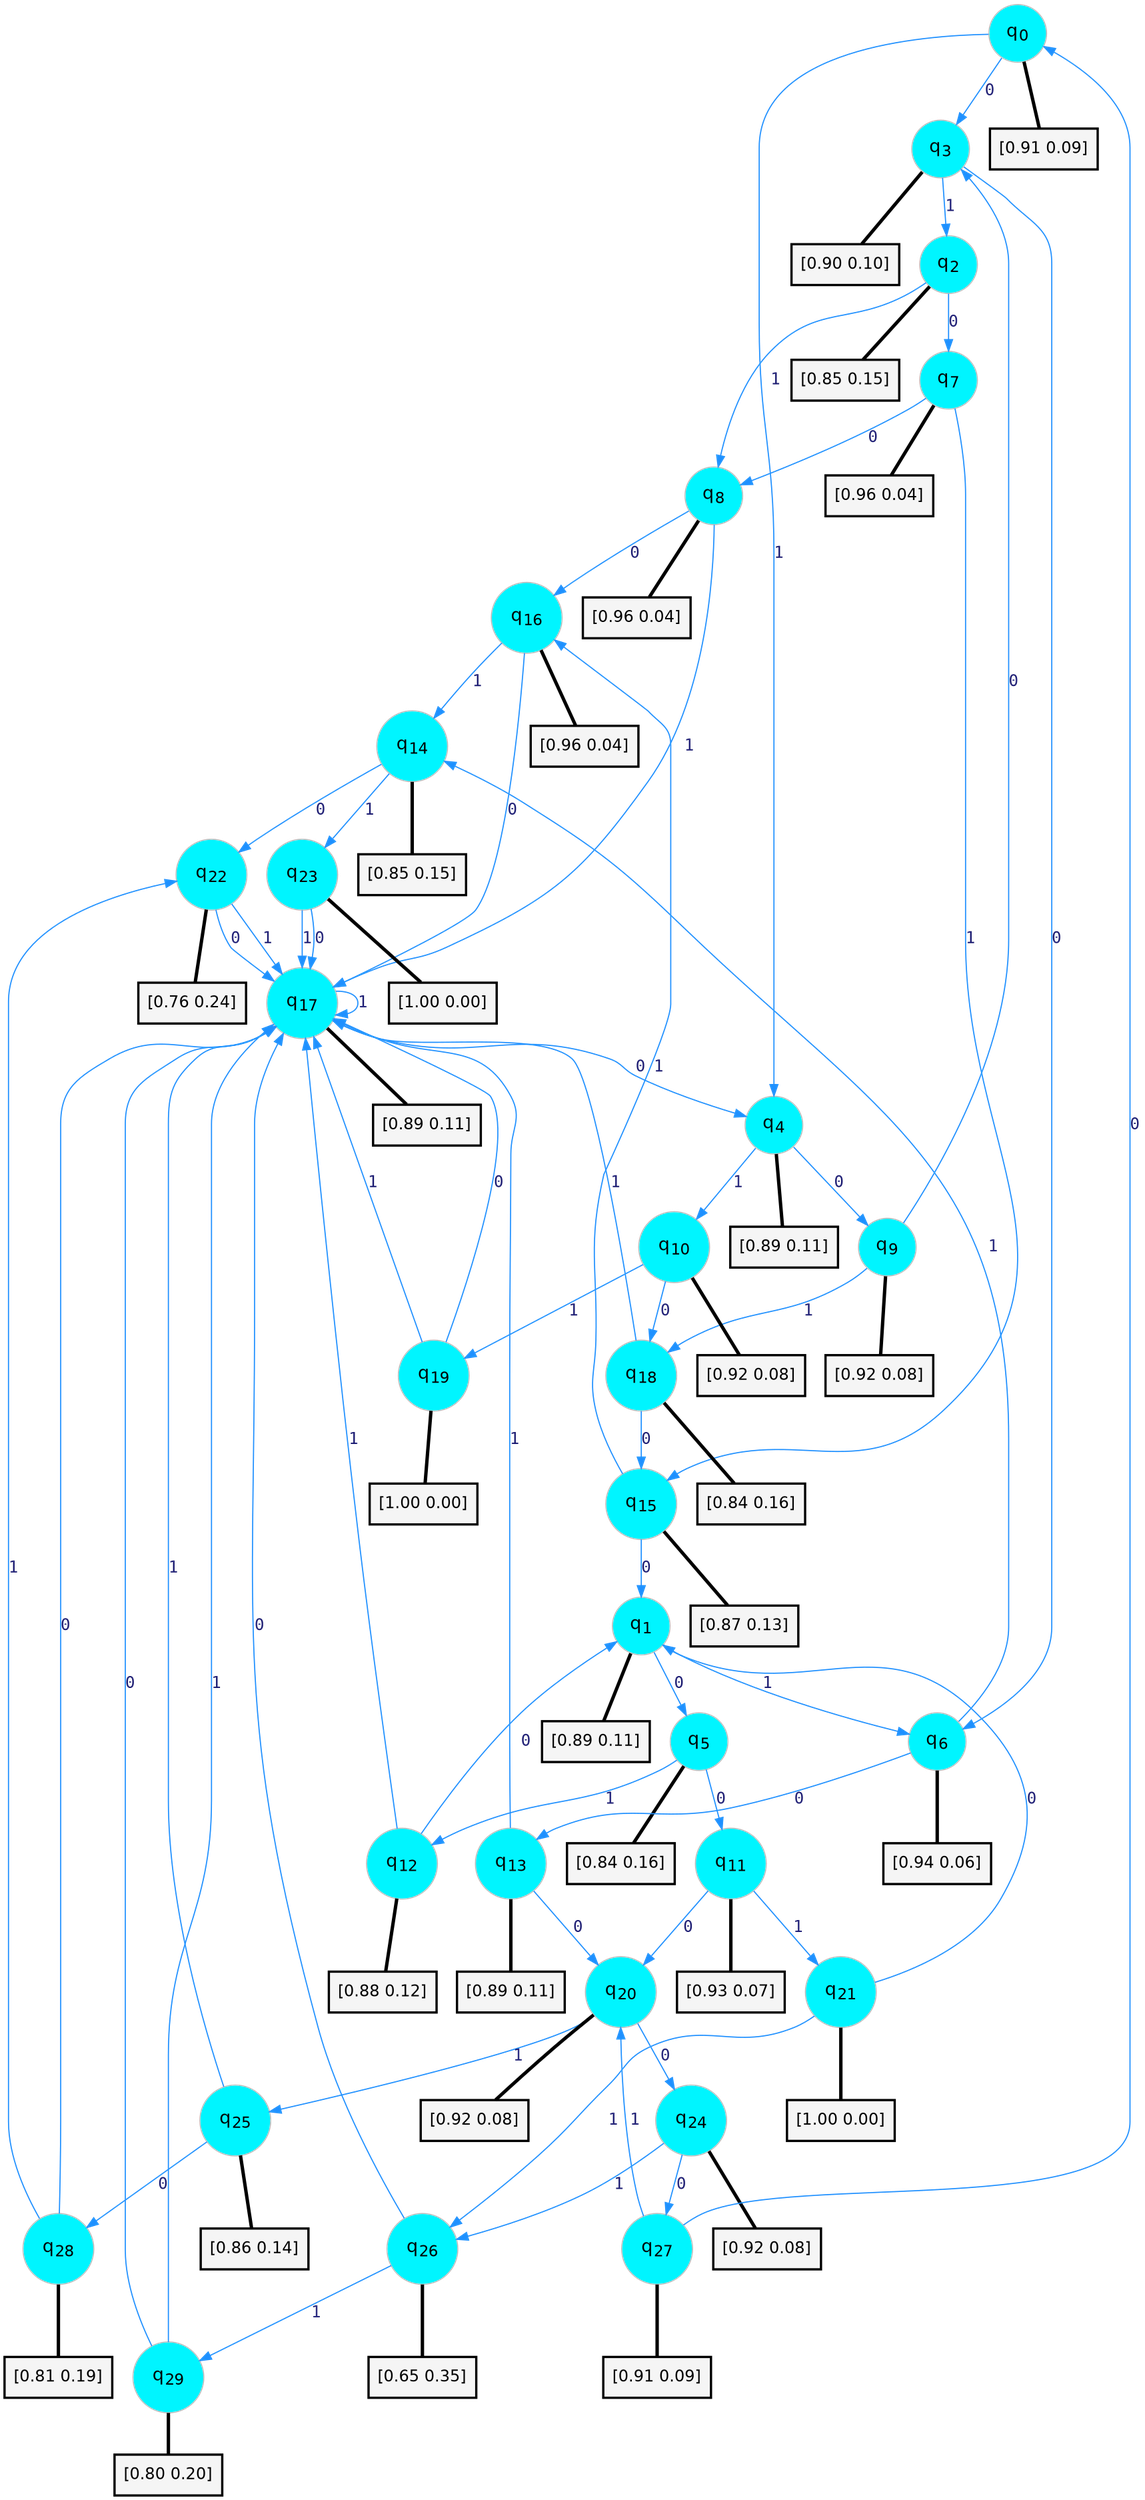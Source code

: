 digraph G {
graph [
bgcolor=transparent, dpi=300, rankdir=TD, size="40,25"];
node [
color=gray, fillcolor=turquoise1, fontcolor=black, fontname=Helvetica, fontsize=16, fontweight=bold, shape=circle, style=filled];
edge [
arrowsize=1, color=dodgerblue1, fontcolor=midnightblue, fontname=courier, fontweight=bold, penwidth=1, style=solid, weight=20];
0[label=<q<SUB>0</SUB>>];
1[label=<q<SUB>1</SUB>>];
2[label=<q<SUB>2</SUB>>];
3[label=<q<SUB>3</SUB>>];
4[label=<q<SUB>4</SUB>>];
5[label=<q<SUB>5</SUB>>];
6[label=<q<SUB>6</SUB>>];
7[label=<q<SUB>7</SUB>>];
8[label=<q<SUB>8</SUB>>];
9[label=<q<SUB>9</SUB>>];
10[label=<q<SUB>10</SUB>>];
11[label=<q<SUB>11</SUB>>];
12[label=<q<SUB>12</SUB>>];
13[label=<q<SUB>13</SUB>>];
14[label=<q<SUB>14</SUB>>];
15[label=<q<SUB>15</SUB>>];
16[label=<q<SUB>16</SUB>>];
17[label=<q<SUB>17</SUB>>];
18[label=<q<SUB>18</SUB>>];
19[label=<q<SUB>19</SUB>>];
20[label=<q<SUB>20</SUB>>];
21[label=<q<SUB>21</SUB>>];
22[label=<q<SUB>22</SUB>>];
23[label=<q<SUB>23</SUB>>];
24[label=<q<SUB>24</SUB>>];
25[label=<q<SUB>25</SUB>>];
26[label=<q<SUB>26</SUB>>];
27[label=<q<SUB>27</SUB>>];
28[label=<q<SUB>28</SUB>>];
29[label=<q<SUB>29</SUB>>];
30[label="[0.91 0.09]", shape=box,fontcolor=black, fontname=Helvetica, fontsize=14, penwidth=2, fillcolor=whitesmoke,color=black];
31[label="[0.89 0.11]", shape=box,fontcolor=black, fontname=Helvetica, fontsize=14, penwidth=2, fillcolor=whitesmoke,color=black];
32[label="[0.85 0.15]", shape=box,fontcolor=black, fontname=Helvetica, fontsize=14, penwidth=2, fillcolor=whitesmoke,color=black];
33[label="[0.90 0.10]", shape=box,fontcolor=black, fontname=Helvetica, fontsize=14, penwidth=2, fillcolor=whitesmoke,color=black];
34[label="[0.89 0.11]", shape=box,fontcolor=black, fontname=Helvetica, fontsize=14, penwidth=2, fillcolor=whitesmoke,color=black];
35[label="[0.84 0.16]", shape=box,fontcolor=black, fontname=Helvetica, fontsize=14, penwidth=2, fillcolor=whitesmoke,color=black];
36[label="[0.94 0.06]", shape=box,fontcolor=black, fontname=Helvetica, fontsize=14, penwidth=2, fillcolor=whitesmoke,color=black];
37[label="[0.96 0.04]", shape=box,fontcolor=black, fontname=Helvetica, fontsize=14, penwidth=2, fillcolor=whitesmoke,color=black];
38[label="[0.96 0.04]", shape=box,fontcolor=black, fontname=Helvetica, fontsize=14, penwidth=2, fillcolor=whitesmoke,color=black];
39[label="[0.92 0.08]", shape=box,fontcolor=black, fontname=Helvetica, fontsize=14, penwidth=2, fillcolor=whitesmoke,color=black];
40[label="[0.92 0.08]", shape=box,fontcolor=black, fontname=Helvetica, fontsize=14, penwidth=2, fillcolor=whitesmoke,color=black];
41[label="[0.93 0.07]", shape=box,fontcolor=black, fontname=Helvetica, fontsize=14, penwidth=2, fillcolor=whitesmoke,color=black];
42[label="[0.88 0.12]", shape=box,fontcolor=black, fontname=Helvetica, fontsize=14, penwidth=2, fillcolor=whitesmoke,color=black];
43[label="[0.89 0.11]", shape=box,fontcolor=black, fontname=Helvetica, fontsize=14, penwidth=2, fillcolor=whitesmoke,color=black];
44[label="[0.85 0.15]", shape=box,fontcolor=black, fontname=Helvetica, fontsize=14, penwidth=2, fillcolor=whitesmoke,color=black];
45[label="[0.87 0.13]", shape=box,fontcolor=black, fontname=Helvetica, fontsize=14, penwidth=2, fillcolor=whitesmoke,color=black];
46[label="[0.96 0.04]", shape=box,fontcolor=black, fontname=Helvetica, fontsize=14, penwidth=2, fillcolor=whitesmoke,color=black];
47[label="[0.89 0.11]", shape=box,fontcolor=black, fontname=Helvetica, fontsize=14, penwidth=2, fillcolor=whitesmoke,color=black];
48[label="[0.84 0.16]", shape=box,fontcolor=black, fontname=Helvetica, fontsize=14, penwidth=2, fillcolor=whitesmoke,color=black];
49[label="[1.00 0.00]", shape=box,fontcolor=black, fontname=Helvetica, fontsize=14, penwidth=2, fillcolor=whitesmoke,color=black];
50[label="[0.92 0.08]", shape=box,fontcolor=black, fontname=Helvetica, fontsize=14, penwidth=2, fillcolor=whitesmoke,color=black];
51[label="[1.00 0.00]", shape=box,fontcolor=black, fontname=Helvetica, fontsize=14, penwidth=2, fillcolor=whitesmoke,color=black];
52[label="[0.76 0.24]", shape=box,fontcolor=black, fontname=Helvetica, fontsize=14, penwidth=2, fillcolor=whitesmoke,color=black];
53[label="[1.00 0.00]", shape=box,fontcolor=black, fontname=Helvetica, fontsize=14, penwidth=2, fillcolor=whitesmoke,color=black];
54[label="[0.92 0.08]", shape=box,fontcolor=black, fontname=Helvetica, fontsize=14, penwidth=2, fillcolor=whitesmoke,color=black];
55[label="[0.86 0.14]", shape=box,fontcolor=black, fontname=Helvetica, fontsize=14, penwidth=2, fillcolor=whitesmoke,color=black];
56[label="[0.65 0.35]", shape=box,fontcolor=black, fontname=Helvetica, fontsize=14, penwidth=2, fillcolor=whitesmoke,color=black];
57[label="[0.91 0.09]", shape=box,fontcolor=black, fontname=Helvetica, fontsize=14, penwidth=2, fillcolor=whitesmoke,color=black];
58[label="[0.81 0.19]", shape=box,fontcolor=black, fontname=Helvetica, fontsize=14, penwidth=2, fillcolor=whitesmoke,color=black];
59[label="[0.80 0.20]", shape=box,fontcolor=black, fontname=Helvetica, fontsize=14, penwidth=2, fillcolor=whitesmoke,color=black];
0->3 [label=0];
0->4 [label=1];
0->30 [arrowhead=none, penwidth=3,color=black];
1->5 [label=0];
1->6 [label=1];
1->31 [arrowhead=none, penwidth=3,color=black];
2->7 [label=0];
2->8 [label=1];
2->32 [arrowhead=none, penwidth=3,color=black];
3->6 [label=0];
3->2 [label=1];
3->33 [arrowhead=none, penwidth=3,color=black];
4->9 [label=0];
4->10 [label=1];
4->34 [arrowhead=none, penwidth=3,color=black];
5->11 [label=0];
5->12 [label=1];
5->35 [arrowhead=none, penwidth=3,color=black];
6->13 [label=0];
6->14 [label=1];
6->36 [arrowhead=none, penwidth=3,color=black];
7->8 [label=0];
7->15 [label=1];
7->37 [arrowhead=none, penwidth=3,color=black];
8->16 [label=0];
8->17 [label=1];
8->38 [arrowhead=none, penwidth=3,color=black];
9->3 [label=0];
9->18 [label=1];
9->39 [arrowhead=none, penwidth=3,color=black];
10->18 [label=0];
10->19 [label=1];
10->40 [arrowhead=none, penwidth=3,color=black];
11->20 [label=0];
11->21 [label=1];
11->41 [arrowhead=none, penwidth=3,color=black];
12->1 [label=0];
12->17 [label=1];
12->42 [arrowhead=none, penwidth=3,color=black];
13->20 [label=0];
13->17 [label=1];
13->43 [arrowhead=none, penwidth=3,color=black];
14->22 [label=0];
14->23 [label=1];
14->44 [arrowhead=none, penwidth=3,color=black];
15->1 [label=0];
15->16 [label=1];
15->45 [arrowhead=none, penwidth=3,color=black];
16->17 [label=0];
16->14 [label=1];
16->46 [arrowhead=none, penwidth=3,color=black];
17->4 [label=0];
17->17 [label=1];
17->47 [arrowhead=none, penwidth=3,color=black];
18->15 [label=0];
18->17 [label=1];
18->48 [arrowhead=none, penwidth=3,color=black];
19->17 [label=0];
19->17 [label=1];
19->49 [arrowhead=none, penwidth=3,color=black];
20->24 [label=0];
20->25 [label=1];
20->50 [arrowhead=none, penwidth=3,color=black];
21->1 [label=0];
21->26 [label=1];
21->51 [arrowhead=none, penwidth=3,color=black];
22->17 [label=0];
22->17 [label=1];
22->52 [arrowhead=none, penwidth=3,color=black];
23->17 [label=0];
23->17 [label=1];
23->53 [arrowhead=none, penwidth=3,color=black];
24->27 [label=0];
24->26 [label=1];
24->54 [arrowhead=none, penwidth=3,color=black];
25->28 [label=0];
25->17 [label=1];
25->55 [arrowhead=none, penwidth=3,color=black];
26->17 [label=0];
26->29 [label=1];
26->56 [arrowhead=none, penwidth=3,color=black];
27->0 [label=0];
27->20 [label=1];
27->57 [arrowhead=none, penwidth=3,color=black];
28->17 [label=0];
28->22 [label=1];
28->58 [arrowhead=none, penwidth=3,color=black];
29->17 [label=0];
29->17 [label=1];
29->59 [arrowhead=none, penwidth=3,color=black];
}
